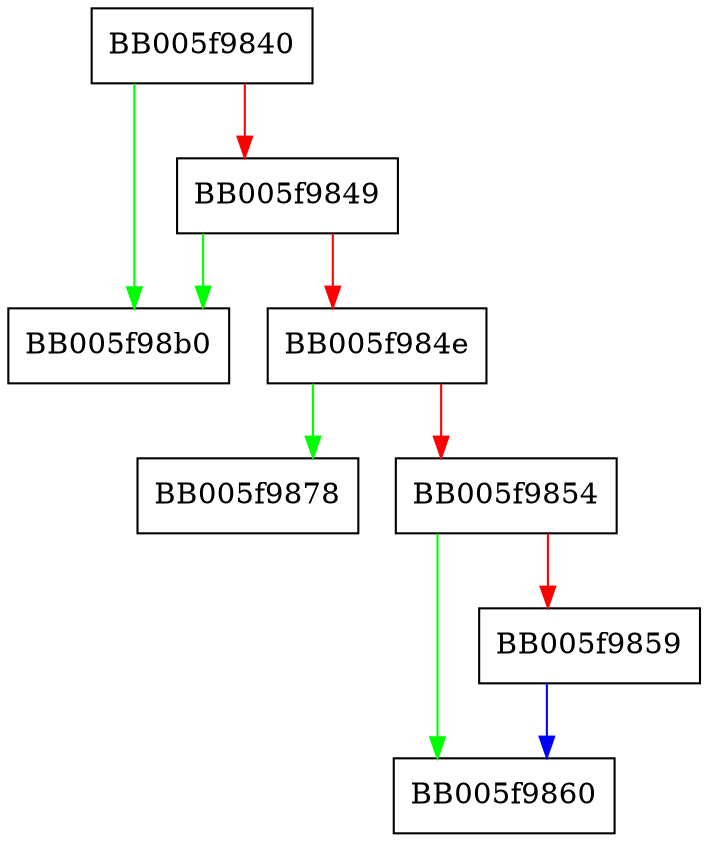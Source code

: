 digraph OSSL_PARAM_get_octet_ptr {
  node [shape="box"];
  graph [splines=ortho];
  BB005f9840 -> BB005f98b0 [color="green"];
  BB005f9840 -> BB005f9849 [color="red"];
  BB005f9849 -> BB005f98b0 [color="green"];
  BB005f9849 -> BB005f984e [color="red"];
  BB005f984e -> BB005f9878 [color="green"];
  BB005f984e -> BB005f9854 [color="red"];
  BB005f9854 -> BB005f9860 [color="green"];
  BB005f9854 -> BB005f9859 [color="red"];
  BB005f9859 -> BB005f9860 [color="blue"];
}